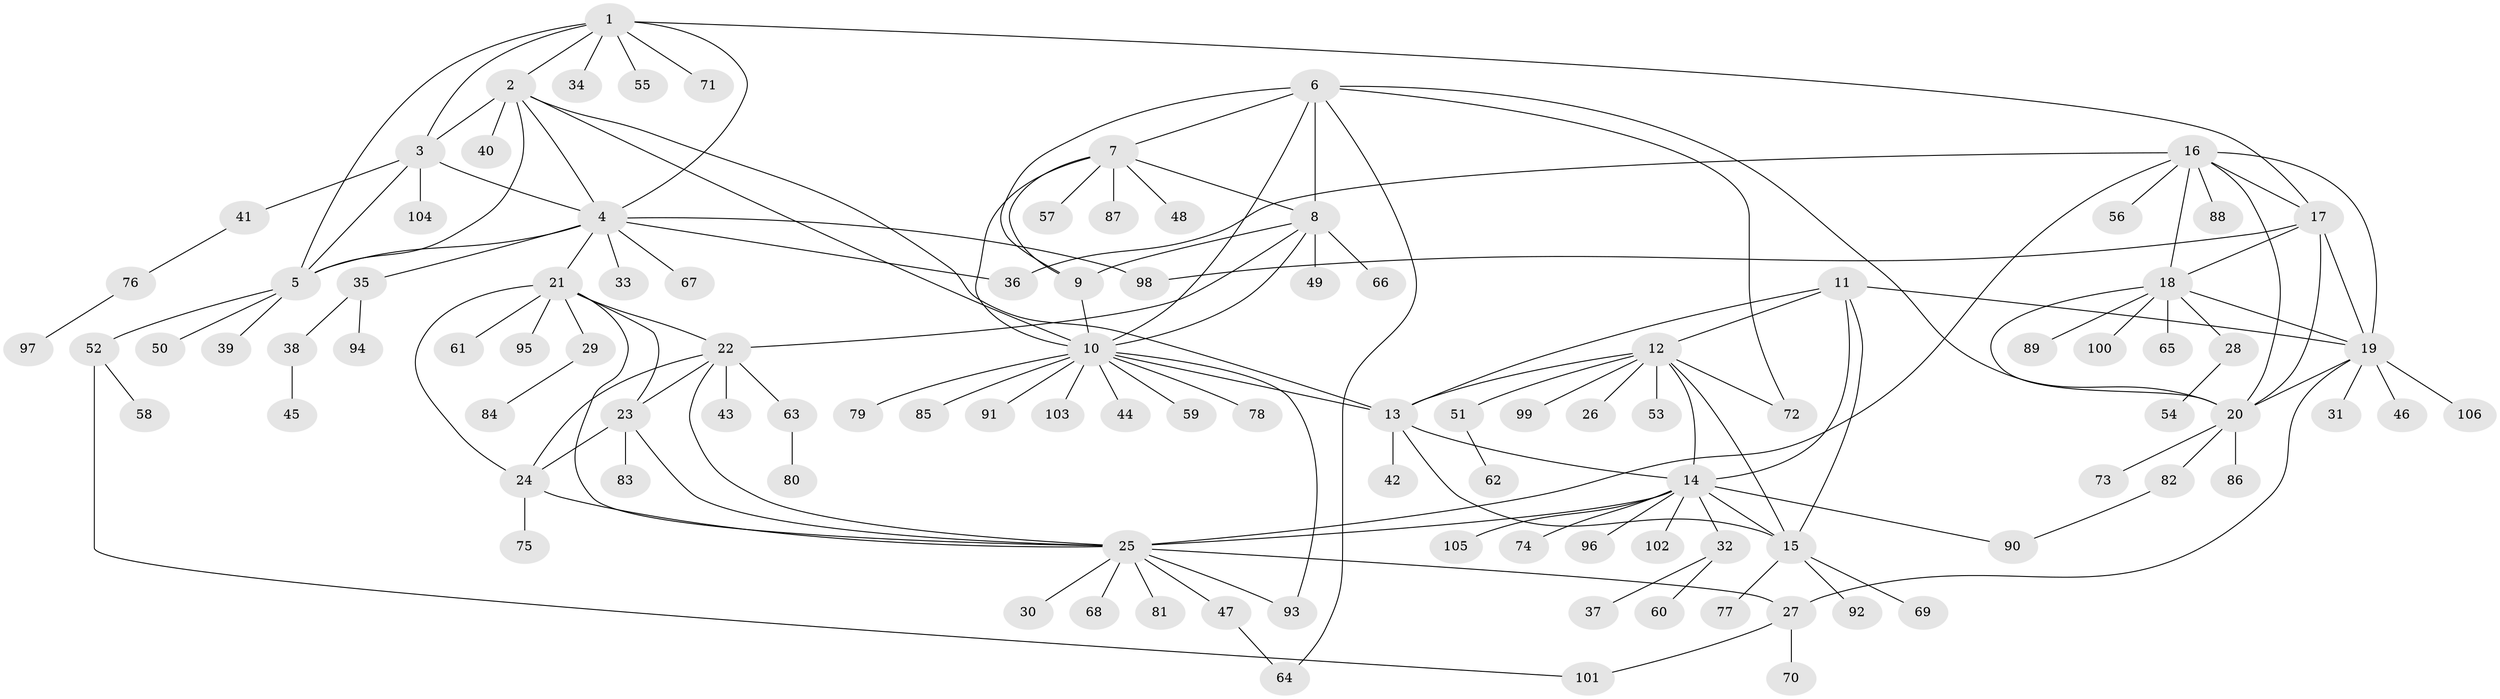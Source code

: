 // coarse degree distribution, {8: 0.046511627906976744, 13: 0.023255813953488372, 6: 0.023255813953488372, 5: 0.046511627906976744, 10: 0.011627906976744186, 7: 0.011627906976744186, 9: 0.011627906976744186, 11: 0.023255813953488372, 1: 0.6511627906976745, 4: 0.011627906976744186, 2: 0.11627906976744186, 3: 0.023255813953488372}
// Generated by graph-tools (version 1.1) at 2025/42/03/06/25 10:42:12]
// undirected, 106 vertices, 149 edges
graph export_dot {
graph [start="1"]
  node [color=gray90,style=filled];
  1;
  2;
  3;
  4;
  5;
  6;
  7;
  8;
  9;
  10;
  11;
  12;
  13;
  14;
  15;
  16;
  17;
  18;
  19;
  20;
  21;
  22;
  23;
  24;
  25;
  26;
  27;
  28;
  29;
  30;
  31;
  32;
  33;
  34;
  35;
  36;
  37;
  38;
  39;
  40;
  41;
  42;
  43;
  44;
  45;
  46;
  47;
  48;
  49;
  50;
  51;
  52;
  53;
  54;
  55;
  56;
  57;
  58;
  59;
  60;
  61;
  62;
  63;
  64;
  65;
  66;
  67;
  68;
  69;
  70;
  71;
  72;
  73;
  74;
  75;
  76;
  77;
  78;
  79;
  80;
  81;
  82;
  83;
  84;
  85;
  86;
  87;
  88;
  89;
  90;
  91;
  92;
  93;
  94;
  95;
  96;
  97;
  98;
  99;
  100;
  101;
  102;
  103;
  104;
  105;
  106;
  1 -- 2;
  1 -- 3;
  1 -- 4;
  1 -- 5;
  1 -- 17;
  1 -- 34;
  1 -- 55;
  1 -- 71;
  2 -- 3;
  2 -- 4;
  2 -- 5;
  2 -- 10;
  2 -- 13;
  2 -- 40;
  3 -- 4;
  3 -- 5;
  3 -- 41;
  3 -- 104;
  4 -- 5;
  4 -- 21;
  4 -- 33;
  4 -- 35;
  4 -- 36;
  4 -- 67;
  4 -- 98;
  5 -- 39;
  5 -- 50;
  5 -- 52;
  6 -- 7;
  6 -- 8;
  6 -- 9;
  6 -- 10;
  6 -- 20;
  6 -- 64;
  6 -- 72;
  7 -- 8;
  7 -- 9;
  7 -- 10;
  7 -- 48;
  7 -- 57;
  7 -- 87;
  8 -- 9;
  8 -- 10;
  8 -- 22;
  8 -- 49;
  8 -- 66;
  9 -- 10;
  10 -- 13;
  10 -- 44;
  10 -- 59;
  10 -- 78;
  10 -- 79;
  10 -- 85;
  10 -- 91;
  10 -- 93;
  10 -- 103;
  11 -- 12;
  11 -- 13;
  11 -- 14;
  11 -- 15;
  11 -- 19;
  12 -- 13;
  12 -- 14;
  12 -- 15;
  12 -- 26;
  12 -- 51;
  12 -- 53;
  12 -- 72;
  12 -- 99;
  13 -- 14;
  13 -- 15;
  13 -- 42;
  14 -- 15;
  14 -- 25;
  14 -- 32;
  14 -- 74;
  14 -- 90;
  14 -- 96;
  14 -- 102;
  14 -- 105;
  15 -- 69;
  15 -- 77;
  15 -- 92;
  16 -- 17;
  16 -- 18;
  16 -- 19;
  16 -- 20;
  16 -- 25;
  16 -- 36;
  16 -- 56;
  16 -- 88;
  17 -- 18;
  17 -- 19;
  17 -- 20;
  17 -- 98;
  18 -- 19;
  18 -- 20;
  18 -- 28;
  18 -- 65;
  18 -- 89;
  18 -- 100;
  19 -- 20;
  19 -- 27;
  19 -- 31;
  19 -- 46;
  19 -- 106;
  20 -- 73;
  20 -- 82;
  20 -- 86;
  21 -- 22;
  21 -- 23;
  21 -- 24;
  21 -- 25;
  21 -- 29;
  21 -- 61;
  21 -- 95;
  22 -- 23;
  22 -- 24;
  22 -- 25;
  22 -- 43;
  22 -- 63;
  23 -- 24;
  23 -- 25;
  23 -- 83;
  24 -- 25;
  24 -- 75;
  25 -- 27;
  25 -- 30;
  25 -- 47;
  25 -- 68;
  25 -- 81;
  25 -- 93;
  27 -- 70;
  27 -- 101;
  28 -- 54;
  29 -- 84;
  32 -- 37;
  32 -- 60;
  35 -- 38;
  35 -- 94;
  38 -- 45;
  41 -- 76;
  47 -- 64;
  51 -- 62;
  52 -- 58;
  52 -- 101;
  63 -- 80;
  76 -- 97;
  82 -- 90;
}
